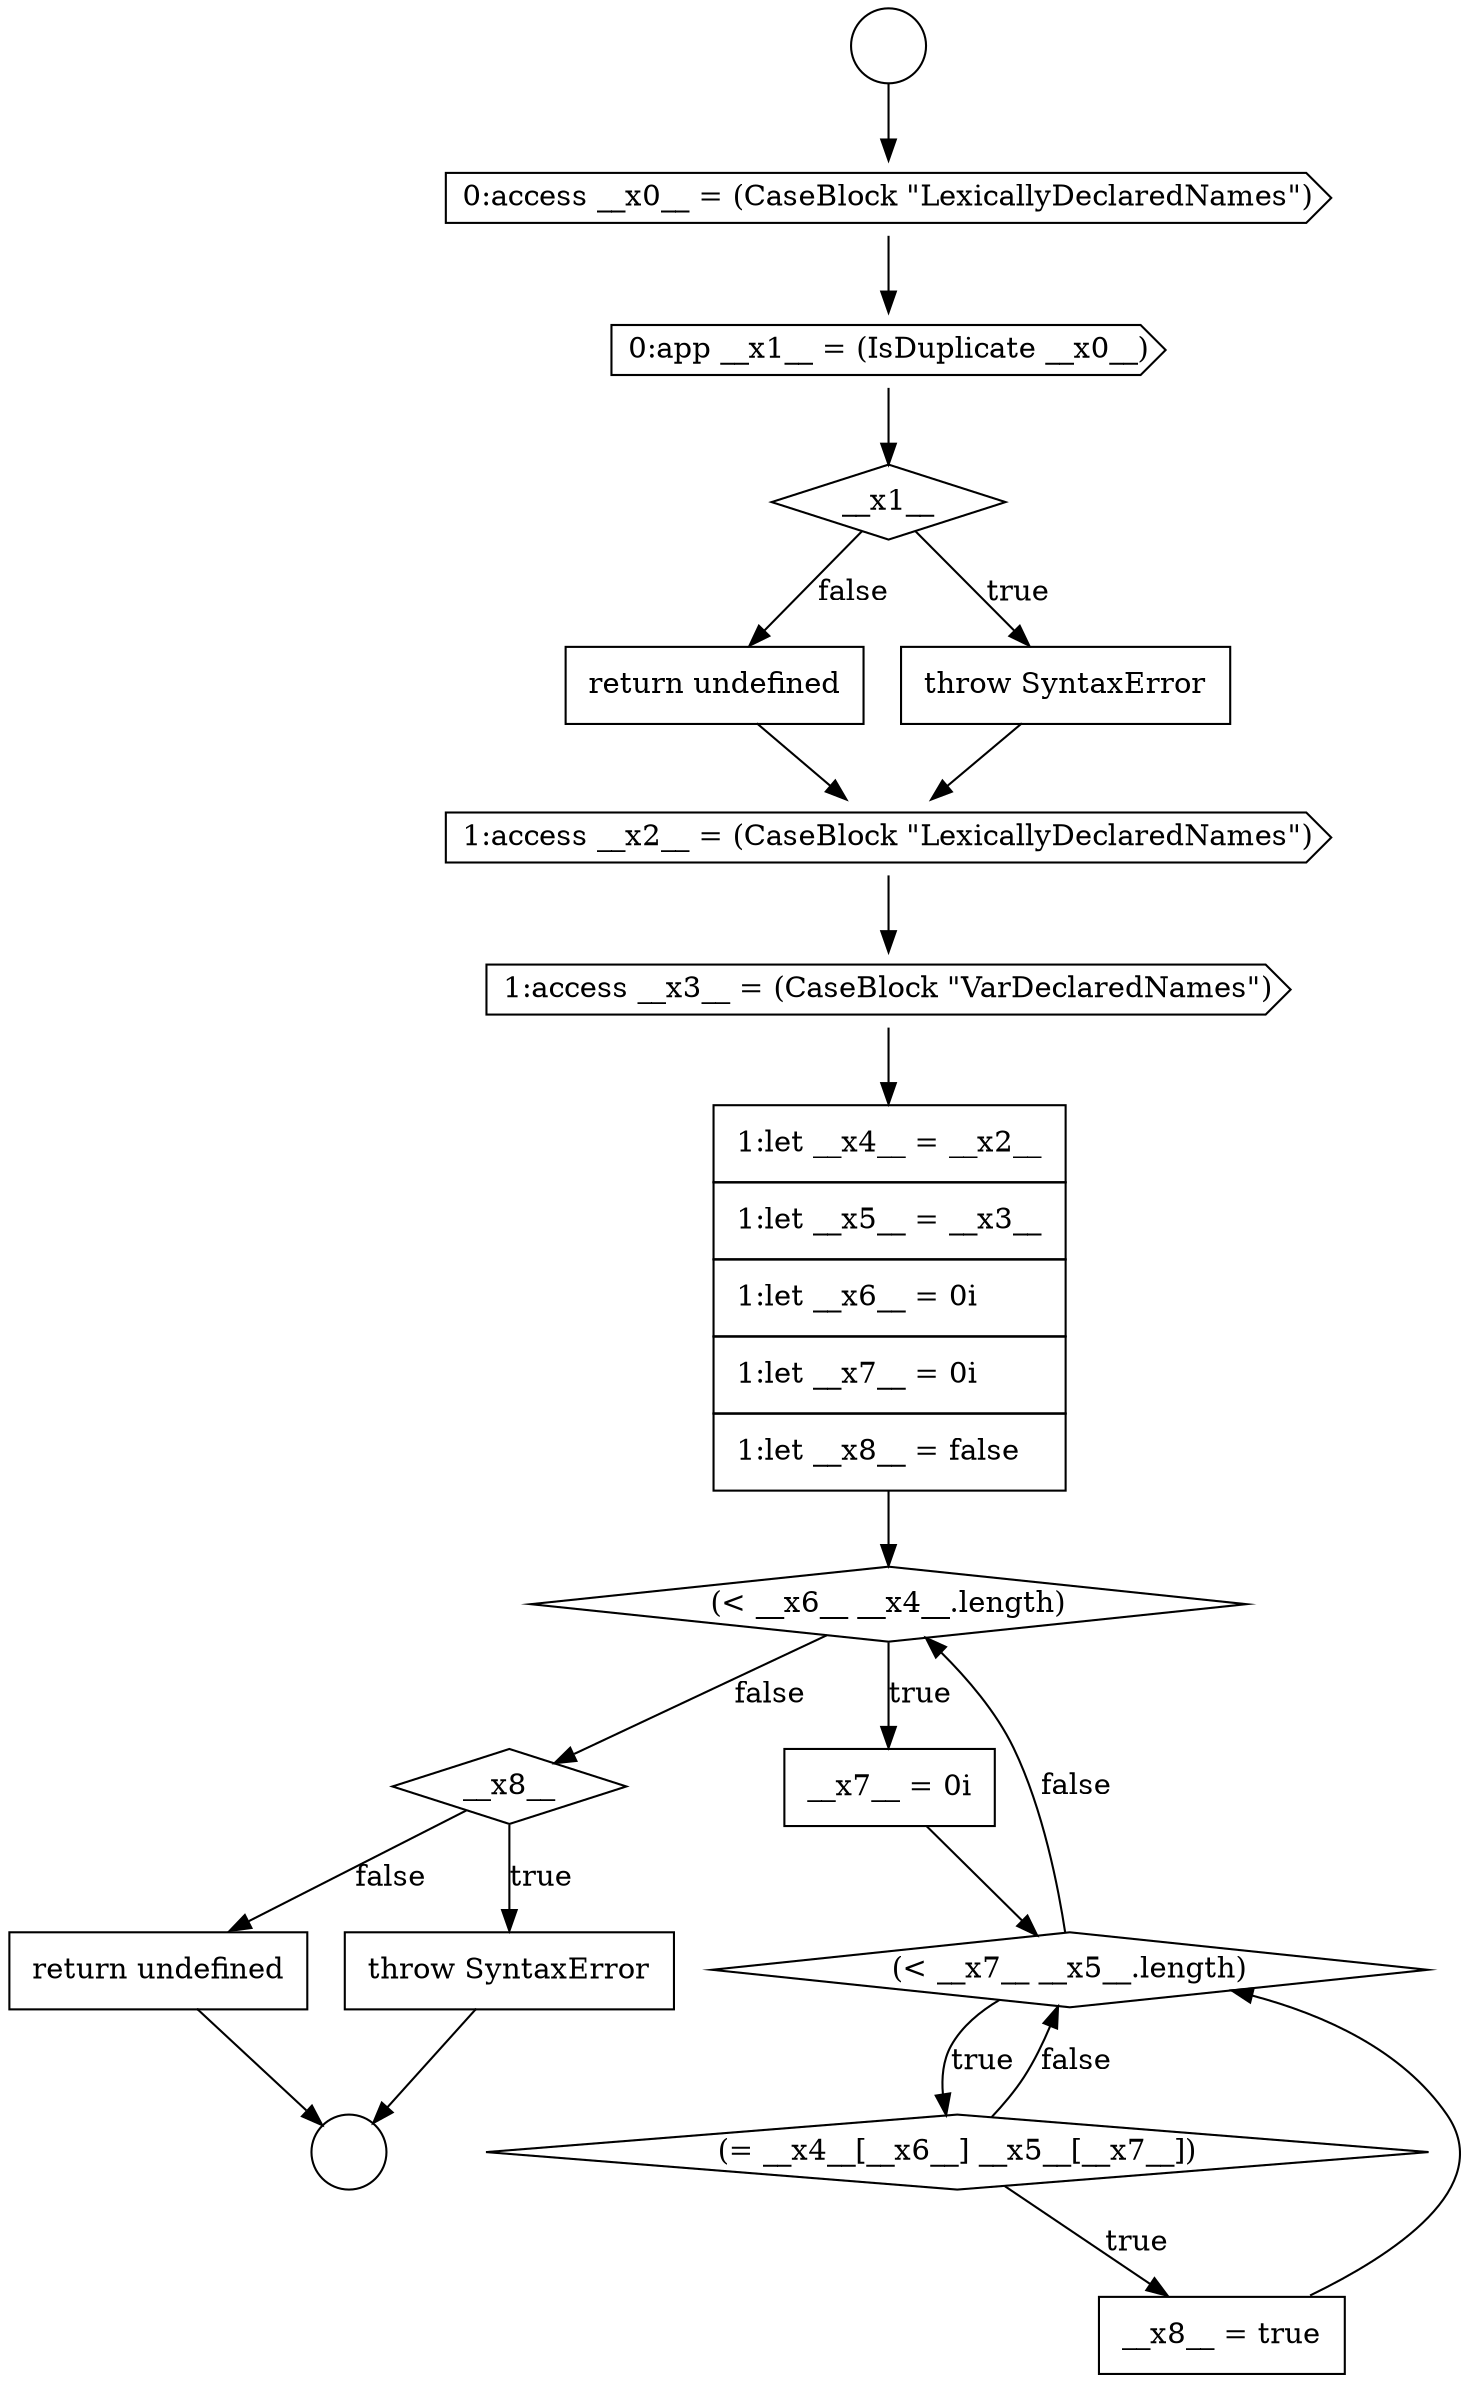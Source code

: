 digraph {
  node18661 [shape=diamond, label=<<font color="black">__x8__</font>> color="black" fillcolor="white" style=filled]
  node18659 [shape=diamond, label=<<font color="black">(= __x4__[__x6__] __x5__[__x7__])</font>> color="black" fillcolor="white" style=filled]
  node18656 [shape=diamond, label=<<font color="black">(&lt; __x6__ __x4__.length)</font>> color="black" fillcolor="white" style=filled]
  node18658 [shape=diamond, label=<<font color="black">(&lt; __x7__ __x5__.length)</font>> color="black" fillcolor="white" style=filled]
  node18649 [shape=cds, label=<<font color="black">0:app __x1__ = (IsDuplicate __x0__)</font>> color="black" fillcolor="white" style=filled]
  node18663 [shape=none, margin=0, label=<<font color="black">
    <table border="0" cellborder="1" cellspacing="0" cellpadding="10">
      <tr><td align="left">return undefined</td></tr>
    </table>
  </font>> color="black" fillcolor="white" style=filled]
  node18648 [shape=cds, label=<<font color="black">0:access __x0__ = (CaseBlock &quot;LexicallyDeclaredNames&quot;)</font>> color="black" fillcolor="white" style=filled]
  node18647 [shape=circle label=" " color="black" fillcolor="white" style=filled]
  node18660 [shape=none, margin=0, label=<<font color="black">
    <table border="0" cellborder="1" cellspacing="0" cellpadding="10">
      <tr><td align="left">__x8__ = true</td></tr>
    </table>
  </font>> color="black" fillcolor="white" style=filled]
  node18655 [shape=none, margin=0, label=<<font color="black">
    <table border="0" cellborder="1" cellspacing="0" cellpadding="10">
      <tr><td align="left">1:let __x4__ = __x2__</td></tr>
      <tr><td align="left">1:let __x5__ = __x3__</td></tr>
      <tr><td align="left">1:let __x6__ = 0i</td></tr>
      <tr><td align="left">1:let __x7__ = 0i</td></tr>
      <tr><td align="left">1:let __x8__ = false</td></tr>
    </table>
  </font>> color="black" fillcolor="white" style=filled]
  node18646 [shape=circle label=" " color="black" fillcolor="white" style=filled]
  node18652 [shape=none, margin=0, label=<<font color="black">
    <table border="0" cellborder="1" cellspacing="0" cellpadding="10">
      <tr><td align="left">return undefined</td></tr>
    </table>
  </font>> color="black" fillcolor="white" style=filled]
  node18653 [shape=cds, label=<<font color="black">1:access __x2__ = (CaseBlock &quot;LexicallyDeclaredNames&quot;)</font>> color="black" fillcolor="white" style=filled]
  node18650 [shape=diamond, label=<<font color="black">__x1__</font>> color="black" fillcolor="white" style=filled]
  node18657 [shape=none, margin=0, label=<<font color="black">
    <table border="0" cellborder="1" cellspacing="0" cellpadding="10">
      <tr><td align="left">__x7__ = 0i</td></tr>
    </table>
  </font>> color="black" fillcolor="white" style=filled]
  node18654 [shape=cds, label=<<font color="black">1:access __x3__ = (CaseBlock &quot;VarDeclaredNames&quot;)</font>> color="black" fillcolor="white" style=filled]
  node18651 [shape=none, margin=0, label=<<font color="black">
    <table border="0" cellborder="1" cellspacing="0" cellpadding="10">
      <tr><td align="left">throw SyntaxError</td></tr>
    </table>
  </font>> color="black" fillcolor="white" style=filled]
  node18662 [shape=none, margin=0, label=<<font color="black">
    <table border="0" cellborder="1" cellspacing="0" cellpadding="10">
      <tr><td align="left">throw SyntaxError</td></tr>
    </table>
  </font>> color="black" fillcolor="white" style=filled]
  node18657 -> node18658 [ color="black"]
  node18661 -> node18662 [label=<<font color="black">true</font>> color="black"]
  node18661 -> node18663 [label=<<font color="black">false</font>> color="black"]
  node18655 -> node18656 [ color="black"]
  node18646 -> node18648 [ color="black"]
  node18660 -> node18658 [ color="black"]
  node18648 -> node18649 [ color="black"]
  node18651 -> node18653 [ color="black"]
  node18653 -> node18654 [ color="black"]
  node18650 -> node18651 [label=<<font color="black">true</font>> color="black"]
  node18650 -> node18652 [label=<<font color="black">false</font>> color="black"]
  node18656 -> node18657 [label=<<font color="black">true</font>> color="black"]
  node18656 -> node18661 [label=<<font color="black">false</font>> color="black"]
  node18654 -> node18655 [ color="black"]
  node18659 -> node18660 [label=<<font color="black">true</font>> color="black"]
  node18659 -> node18658 [label=<<font color="black">false</font>> color="black"]
  node18662 -> node18647 [ color="black"]
  node18663 -> node18647 [ color="black"]
  node18658 -> node18659 [label=<<font color="black">true</font>> color="black"]
  node18658 -> node18656 [label=<<font color="black">false</font>> color="black"]
  node18649 -> node18650 [ color="black"]
  node18652 -> node18653 [ color="black"]
}
